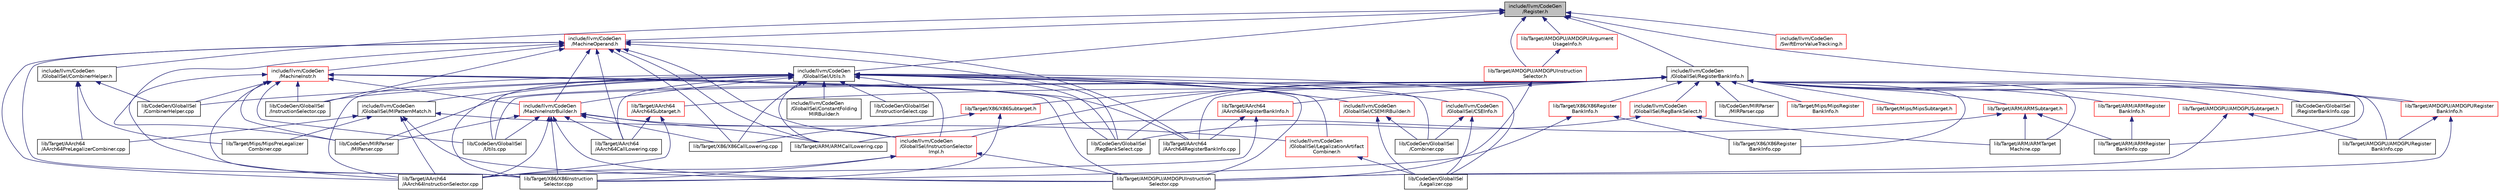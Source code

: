 digraph "include/llvm/CodeGen/Register.h"
{
 // LATEX_PDF_SIZE
  bgcolor="transparent";
  edge [fontname="Helvetica",fontsize="10",labelfontname="Helvetica",labelfontsize="10"];
  node [fontname="Helvetica",fontsize="10",shape="box"];
  Node1 [label="include/llvm/CodeGen\l/Register.h",height=0.2,width=0.4,color="black", fillcolor="grey75", style="filled", fontcolor="black",tooltip=" "];
  Node1 -> Node2 [dir="back",color="midnightblue",fontsize="10",style="solid",fontname="Helvetica"];
  Node2 [label="include/llvm/CodeGen\l/GlobalISel/CombinerHelper.h",height=0.2,width=0.4,color="black",URL="$CombinerHelper_8h.html",tooltip=" "];
  Node2 -> Node3 [dir="back",color="midnightblue",fontsize="10",style="solid",fontname="Helvetica"];
  Node3 [label="lib/CodeGen/GlobalISel\l/CombinerHelper.cpp",height=0.2,width=0.4,color="black",URL="$CombinerHelper_8cpp.html",tooltip=" "];
  Node2 -> Node4 [dir="back",color="midnightblue",fontsize="10",style="solid",fontname="Helvetica"];
  Node4 [label="lib/Target/AArch64\l/AArch64PreLegalizerCombiner.cpp",height=0.2,width=0.4,color="black",URL="$AArch64PreLegalizerCombiner_8cpp.html",tooltip=" "];
  Node2 -> Node5 [dir="back",color="midnightblue",fontsize="10",style="solid",fontname="Helvetica"];
  Node5 [label="lib/Target/Mips/MipsPreLegalizer\lCombiner.cpp",height=0.2,width=0.4,color="black",URL="$MipsPreLegalizerCombiner_8cpp.html",tooltip=" "];
  Node1 -> Node6 [dir="back",color="midnightblue",fontsize="10",style="solid",fontname="Helvetica"];
  Node6 [label="include/llvm/CodeGen\l/GlobalISel/RegisterBankInfo.h",height=0.2,width=0.4,color="black",URL="$RegisterBankInfo_8h.html",tooltip=" "];
  Node6 -> Node7 [dir="back",color="midnightblue",fontsize="10",style="solid",fontname="Helvetica"];
  Node7 [label="include/llvm/CodeGen\l/GlobalISel/InstructionSelector\lImpl.h",height=0.2,width=0.4,color="red",URL="$InstructionSelectorImpl_8h.html",tooltip=" "];
  Node7 -> Node8 [dir="back",color="midnightblue",fontsize="10",style="solid",fontname="Helvetica"];
  Node8 [label="lib/Target/AArch64\l/AArch64InstructionSelector.cpp",height=0.2,width=0.4,color="black",URL="$AArch64InstructionSelector_8cpp.html",tooltip="This file implements the targeting of the InstructionSelector class for AArch64."];
  Node7 -> Node9 [dir="back",color="midnightblue",fontsize="10",style="solid",fontname="Helvetica"];
  Node9 [label="lib/Target/AMDGPU/AMDGPUInstruction\lSelector.cpp",height=0.2,width=0.4,color="black",URL="$AMDGPUInstructionSelector_8cpp.html",tooltip="This file implements the targeting of the InstructionSelector class for AMDGPU."];
  Node7 -> Node12 [dir="back",color="midnightblue",fontsize="10",style="solid",fontname="Helvetica"];
  Node12 [label="lib/Target/X86/X86Instruction\lSelector.cpp",height=0.2,width=0.4,color="black",URL="$X86InstructionSelector_8cpp.html",tooltip="This file implements the targeting of the InstructionSelector class for X86."];
  Node6 -> Node13 [dir="back",color="midnightblue",fontsize="10",style="solid",fontname="Helvetica"];
  Node13 [label="include/llvm/CodeGen\l/GlobalISel/RegBankSelect.h",height=0.2,width=0.4,color="red",URL="$RegBankSelect_8h.html",tooltip=" "];
  Node13 -> Node14 [dir="back",color="midnightblue",fontsize="10",style="solid",fontname="Helvetica"];
  Node14 [label="lib/CodeGen/GlobalISel\l/RegBankSelect.cpp",height=0.2,width=0.4,color="black",URL="$RegBankSelect_8cpp.html",tooltip="This file implements the RegBankSelect class."];
  Node13 -> Node17 [dir="back",color="midnightblue",fontsize="10",style="solid",fontname="Helvetica"];
  Node17 [label="lib/Target/ARM/ARMTarget\lMachine.cpp",height=0.2,width=0.4,color="black",URL="$ARMTargetMachine_8cpp.html",tooltip=" "];
  Node6 -> Node14 [dir="back",color="midnightblue",fontsize="10",style="solid",fontname="Helvetica"];
  Node6 -> Node20 [dir="back",color="midnightblue",fontsize="10",style="solid",fontname="Helvetica"];
  Node20 [label="lib/CodeGen/GlobalISel\l/RegisterBankInfo.cpp",height=0.2,width=0.4,color="black",URL="$RegisterBankInfo_8cpp.html",tooltip="This file implements the RegisterBankInfo class."];
  Node6 -> Node21 [dir="back",color="midnightblue",fontsize="10",style="solid",fontname="Helvetica"];
  Node21 [label="lib/CodeGen/GlobalISel\l/Utils.cpp",height=0.2,width=0.4,color="black",URL="$CodeGen_2GlobalISel_2Utils_8cpp.html",tooltip=" "];
  Node6 -> Node22 [dir="back",color="midnightblue",fontsize="10",style="solid",fontname="Helvetica"];
  Node22 [label="lib/CodeGen/MIRParser\l/MIParser.cpp",height=0.2,width=0.4,color="black",URL="$MIParser_8cpp.html",tooltip=" "];
  Node6 -> Node23 [dir="back",color="midnightblue",fontsize="10",style="solid",fontname="Helvetica"];
  Node23 [label="lib/CodeGen/MIRParser\l/MIRParser.cpp",height=0.2,width=0.4,color="black",URL="$MIRParser_8cpp.html",tooltip=" "];
  Node6 -> Node24 [dir="back",color="midnightblue",fontsize="10",style="solid",fontname="Helvetica"];
  Node24 [label="lib/Target/AArch64\l/AArch64RegisterBankInfo.cpp",height=0.2,width=0.4,color="black",URL="$AArch64RegisterBankInfo_8cpp.html",tooltip="This file implements the targeting of the RegisterBankInfo class for AArch64."];
  Node6 -> Node25 [dir="back",color="midnightblue",fontsize="10",style="solid",fontname="Helvetica"];
  Node25 [label="lib/Target/AArch64\l/AArch64RegisterBankInfo.h",height=0.2,width=0.4,color="red",URL="$AArch64RegisterBankInfo_8h.html",tooltip="This file declares the targeting of the RegisterBankInfo class for AArch64."];
  Node25 -> Node8 [dir="back",color="midnightblue",fontsize="10",style="solid",fontname="Helvetica"];
  Node25 -> Node24 [dir="back",color="midnightblue",fontsize="10",style="solid",fontname="Helvetica"];
  Node6 -> Node27 [dir="back",color="midnightblue",fontsize="10",style="solid",fontname="Helvetica"];
  Node27 [label="lib/Target/AArch64\l/AArch64Subtarget.h",height=0.2,width=0.4,color="red",URL="$AArch64Subtarget_8h.html",tooltip=" "];
  Node27 -> Node31 [dir="back",color="midnightblue",fontsize="10",style="solid",fontname="Helvetica"];
  Node31 [label="lib/Target/AArch64\l/AArch64CallLowering.cpp",height=0.2,width=0.4,color="black",URL="$AArch64CallLowering_8cpp.html",tooltip="This file implements the lowering of LLVM calls to machine code calls for GlobalISel."];
  Node27 -> Node8 [dir="back",color="midnightblue",fontsize="10",style="solid",fontname="Helvetica"];
  Node6 -> Node54 [dir="back",color="midnightblue",fontsize="10",style="solid",fontname="Helvetica"];
  Node54 [label="lib/Target/AMDGPU/AMDGPURegister\lBankInfo.cpp",height=0.2,width=0.4,color="black",URL="$AMDGPURegisterBankInfo_8cpp.html",tooltip="This file implements the targeting of the RegisterBankInfo class for AMDGPU."];
  Node6 -> Node55 [dir="back",color="midnightblue",fontsize="10",style="solid",fontname="Helvetica"];
  Node55 [label="lib/Target/AMDGPU/AMDGPURegister\lBankInfo.h",height=0.2,width=0.4,color="red",URL="$AMDGPURegisterBankInfo_8h.html",tooltip="This file declares the targeting of the RegisterBankInfo class for AMDGPU."];
  Node55 -> Node9 [dir="back",color="midnightblue",fontsize="10",style="solid",fontname="Helvetica"];
  Node55 -> Node54 [dir="back",color="midnightblue",fontsize="10",style="solid",fontname="Helvetica"];
  Node6 -> Node58 [dir="back",color="midnightblue",fontsize="10",style="solid",fontname="Helvetica"];
  Node58 [label="lib/Target/AMDGPU/AMDGPUSubtarget.h",height=0.2,width=0.4,color="red",URL="$AMDGPUSubtarget_8h.html",tooltip="AMDGPU specific subclass of TargetSubtarget."];
  Node58 -> Node9 [dir="back",color="midnightblue",fontsize="10",style="solid",fontname="Helvetica"];
  Node58 -> Node54 [dir="back",color="midnightblue",fontsize="10",style="solid",fontname="Helvetica"];
  Node6 -> Node134 [dir="back",color="midnightblue",fontsize="10",style="solid",fontname="Helvetica"];
  Node134 [label="lib/Target/ARM/ARMRegister\lBankInfo.cpp",height=0.2,width=0.4,color="black",URL="$ARMRegisterBankInfo_8cpp.html",tooltip="This file implements the targeting of the RegisterBankInfo class for ARM."];
  Node6 -> Node135 [dir="back",color="midnightblue",fontsize="10",style="solid",fontname="Helvetica"];
  Node135 [label="lib/Target/ARM/ARMRegister\lBankInfo.h",height=0.2,width=0.4,color="red",URL="$ARMRegisterBankInfo_8h.html",tooltip="This file declares the targeting of the RegisterBankInfo class for ARM."];
  Node135 -> Node134 [dir="back",color="midnightblue",fontsize="10",style="solid",fontname="Helvetica"];
  Node6 -> Node137 [dir="back",color="midnightblue",fontsize="10",style="solid",fontname="Helvetica"];
  Node137 [label="lib/Target/ARM/ARMSubtarget.h",height=0.2,width=0.4,color="red",URL="$ARMSubtarget_8h.html",tooltip=" "];
  Node137 -> Node144 [dir="back",color="midnightblue",fontsize="10",style="solid",fontname="Helvetica"];
  Node144 [label="lib/Target/ARM/ARMCallLowering.cpp",height=0.2,width=0.4,color="black",URL="$ARMCallLowering_8cpp.html",tooltip="This file implements the lowering of LLVM calls to machine code calls for GlobalISel."];
  Node137 -> Node134 [dir="back",color="midnightblue",fontsize="10",style="solid",fontname="Helvetica"];
  Node137 -> Node17 [dir="back",color="midnightblue",fontsize="10",style="solid",fontname="Helvetica"];
  Node6 -> Node17 [dir="back",color="midnightblue",fontsize="10",style="solid",fontname="Helvetica"];
  Node6 -> Node172 [dir="back",color="midnightblue",fontsize="10",style="solid",fontname="Helvetica"];
  Node172 [label="lib/Target/Mips/MipsRegister\lBankInfo.h",height=0.2,width=0.4,color="red",URL="$MipsRegisterBankInfo_8h.html",tooltip="This file declares the targeting of the RegisterBankInfo class for Mips."];
  Node6 -> Node175 [dir="back",color="midnightblue",fontsize="10",style="solid",fontname="Helvetica"];
  Node175 [label="lib/Target/Mips/MipsSubtarget.h",height=0.2,width=0.4,color="red",URL="$MipsSubtarget_8h.html",tooltip=" "];
  Node6 -> Node211 [dir="back",color="midnightblue",fontsize="10",style="solid",fontname="Helvetica"];
  Node211 [label="lib/Target/X86/X86Register\lBankInfo.cpp",height=0.2,width=0.4,color="black",URL="$X86RegisterBankInfo_8cpp.html",tooltip="This file implements the targeting of the RegisterBankInfo class for X86."];
  Node6 -> Node212 [dir="back",color="midnightblue",fontsize="10",style="solid",fontname="Helvetica"];
  Node212 [label="lib/Target/X86/X86Register\lBankInfo.h",height=0.2,width=0.4,color="red",URL="$X86RegisterBankInfo_8h.html",tooltip="This file declares the targeting of the RegisterBankInfo class for X86."];
  Node212 -> Node12 [dir="back",color="midnightblue",fontsize="10",style="solid",fontname="Helvetica"];
  Node212 -> Node211 [dir="back",color="midnightblue",fontsize="10",style="solid",fontname="Helvetica"];
  Node6 -> Node214 [dir="back",color="midnightblue",fontsize="10",style="solid",fontname="Helvetica"];
  Node214 [label="lib/Target/X86/X86Subtarget.h",height=0.2,width=0.4,color="red",URL="$X86Subtarget_8h.html",tooltip=" "];
  Node214 -> Node220 [dir="back",color="midnightblue",fontsize="10",style="solid",fontname="Helvetica"];
  Node220 [label="lib/Target/X86/X86CallLowering.cpp",height=0.2,width=0.4,color="black",URL="$X86CallLowering_8cpp.html",tooltip="This file implements the lowering of LLVM calls to machine code calls for GlobalISel."];
  Node214 -> Node12 [dir="back",color="midnightblue",fontsize="10",style="solid",fontname="Helvetica"];
  Node1 -> Node252 [dir="back",color="midnightblue",fontsize="10",style="solid",fontname="Helvetica"];
  Node252 [label="include/llvm/CodeGen\l/GlobalISel/Utils.h",height=0.2,width=0.4,color="black",URL="$llvm_2CodeGen_2GlobalISel_2Utils_8h.html",tooltip=" "];
  Node252 -> Node253 [dir="back",color="midnightblue",fontsize="10",style="solid",fontname="Helvetica"];
  Node253 [label="include/llvm/CodeGen\l/GlobalISel/CSEInfo.h",height=0.2,width=0.4,color="red",URL="$CSEInfo_8h.html",tooltip=" "];
  Node253 -> Node259 [dir="back",color="midnightblue",fontsize="10",style="solid",fontname="Helvetica"];
  Node259 [label="lib/CodeGen/GlobalISel\l/Combiner.cpp",height=0.2,width=0.4,color="black",URL="$Combiner_8cpp.html",tooltip=" "];
  Node253 -> Node260 [dir="back",color="midnightblue",fontsize="10",style="solid",fontname="Helvetica"];
  Node260 [label="lib/CodeGen/GlobalISel\l/Legalizer.cpp",height=0.2,width=0.4,color="black",URL="$Legalizer_8cpp.html",tooltip=" "];
  Node252 -> Node255 [dir="back",color="midnightblue",fontsize="10",style="solid",fontname="Helvetica"];
  Node255 [label="include/llvm/CodeGen\l/GlobalISel/CSEMIRBuilder.h",height=0.2,width=0.4,color="red",URL="$CSEMIRBuilder_8h.html",tooltip="This file implements a version of MachineIRBuilder which CSEs insts within a MachineBasicBlock."];
  Node255 -> Node259 [dir="back",color="midnightblue",fontsize="10",style="solid",fontname="Helvetica"];
  Node255 -> Node260 [dir="back",color="midnightblue",fontsize="10",style="solid",fontname="Helvetica"];
  Node252 -> Node262 [dir="back",color="midnightblue",fontsize="10",style="solid",fontname="Helvetica"];
  Node262 [label="include/llvm/CodeGen\l/GlobalISel/ConstantFolding\lMIRBuilder.h",height=0.2,width=0.4,color="black",URL="$ConstantFoldingMIRBuilder_8h.html",tooltip="This file implements a version of MachineIRBuilder which does trivial constant folding."];
  Node252 -> Node7 [dir="back",color="midnightblue",fontsize="10",style="solid",fontname="Helvetica"];
  Node252 -> Node263 [dir="back",color="midnightblue",fontsize="10",style="solid",fontname="Helvetica"];
  Node263 [label="include/llvm/CodeGen\l/GlobalISel/LegalizationArtifact\lCombiner.h",height=0.2,width=0.4,color="red",URL="$LegalizationArtifactCombiner_8h.html",tooltip=" "];
  Node263 -> Node260 [dir="back",color="midnightblue",fontsize="10",style="solid",fontname="Helvetica"];
  Node252 -> Node272 [dir="back",color="midnightblue",fontsize="10",style="solid",fontname="Helvetica"];
  Node272 [label="include/llvm/CodeGen\l/GlobalISel/MIPatternMatch.h",height=0.2,width=0.4,color="black",URL="$MIPatternMatch_8h.html",tooltip=" "];
  Node272 -> Node263 [dir="back",color="midnightblue",fontsize="10",style="solid",fontname="Helvetica"];
  Node272 -> Node8 [dir="back",color="midnightblue",fontsize="10",style="solid",fontname="Helvetica"];
  Node272 -> Node4 [dir="back",color="midnightblue",fontsize="10",style="solid",fontname="Helvetica"];
  Node272 -> Node9 [dir="back",color="midnightblue",fontsize="10",style="solid",fontname="Helvetica"];
  Node272 -> Node5 [dir="back",color="midnightblue",fontsize="10",style="solid",fontname="Helvetica"];
  Node252 -> Node273 [dir="back",color="midnightblue",fontsize="10",style="solid",fontname="Helvetica"];
  Node273 [label="include/llvm/CodeGen\l/MachineInstrBuilder.h",height=0.2,width=0.4,color="red",URL="$MachineInstrBuilder_8h.html",tooltip=" "];
  Node273 -> Node7 [dir="back",color="midnightblue",fontsize="10",style="solid",fontname="Helvetica"];
  Node273 -> Node21 [dir="back",color="midnightblue",fontsize="10",style="solid",fontname="Helvetica"];
  Node273 -> Node22 [dir="back",color="midnightblue",fontsize="10",style="solid",fontname="Helvetica"];
  Node273 -> Node31 [dir="back",color="midnightblue",fontsize="10",style="solid",fontname="Helvetica"];
  Node273 -> Node8 [dir="back",color="midnightblue",fontsize="10",style="solid",fontname="Helvetica"];
  Node273 -> Node9 [dir="back",color="midnightblue",fontsize="10",style="solid",fontname="Helvetica"];
  Node273 -> Node144 [dir="back",color="midnightblue",fontsize="10",style="solid",fontname="Helvetica"];
  Node273 -> Node220 [dir="back",color="midnightblue",fontsize="10",style="solid",fontname="Helvetica"];
  Node273 -> Node12 [dir="back",color="midnightblue",fontsize="10",style="solid",fontname="Helvetica"];
  Node252 -> Node259 [dir="back",color="midnightblue",fontsize="10",style="solid",fontname="Helvetica"];
  Node252 -> Node3 [dir="back",color="midnightblue",fontsize="10",style="solid",fontname="Helvetica"];
  Node252 -> Node484 [dir="back",color="midnightblue",fontsize="10",style="solid",fontname="Helvetica"];
  Node484 [label="lib/CodeGen/GlobalISel\l/InstructionSelect.cpp",height=0.2,width=0.4,color="black",URL="$InstructionSelect_8cpp.html",tooltip="This file implements the InstructionSelect class."];
  Node252 -> Node485 [dir="back",color="midnightblue",fontsize="10",style="solid",fontname="Helvetica"];
  Node485 [label="lib/CodeGen/GlobalISel\l/InstructionSelector.cpp",height=0.2,width=0.4,color="black",URL="$InstructionSelector_8cpp.html",tooltip="This file implements the InstructionSelector class."];
  Node252 -> Node260 [dir="back",color="midnightblue",fontsize="10",style="solid",fontname="Helvetica"];
  Node252 -> Node14 [dir="back",color="midnightblue",fontsize="10",style="solid",fontname="Helvetica"];
  Node252 -> Node21 [dir="back",color="midnightblue",fontsize="10",style="solid",fontname="Helvetica"];
  Node252 -> Node31 [dir="back",color="midnightblue",fontsize="10",style="solid",fontname="Helvetica"];
  Node252 -> Node8 [dir="back",color="midnightblue",fontsize="10",style="solid",fontname="Helvetica"];
  Node252 -> Node9 [dir="back",color="midnightblue",fontsize="10",style="solid",fontname="Helvetica"];
  Node252 -> Node144 [dir="back",color="midnightblue",fontsize="10",style="solid",fontname="Helvetica"];
  Node252 -> Node220 [dir="back",color="midnightblue",fontsize="10",style="solid",fontname="Helvetica"];
  Node252 -> Node12 [dir="back",color="midnightblue",fontsize="10",style="solid",fontname="Helvetica"];
  Node1 -> Node486 [dir="back",color="midnightblue",fontsize="10",style="solid",fontname="Helvetica"];
  Node486 [label="include/llvm/CodeGen\l/MachineOperand.h",height=0.2,width=0.4,color="red",URL="$MachineOperand_8h.html",tooltip=" "];
  Node486 -> Node7 [dir="back",color="midnightblue",fontsize="10",style="solid",fontname="Helvetica"];
  Node486 -> Node487 [dir="back",color="midnightblue",fontsize="10",style="solid",fontname="Helvetica"];
  Node487 [label="include/llvm/CodeGen\l/MachineInstr.h",height=0.2,width=0.4,color="red",URL="$MachineInstr_8h.html",tooltip=" "];
  Node487 -> Node273 [dir="back",color="midnightblue",fontsize="10",style="solid",fontname="Helvetica"];
  Node487 -> Node3 [dir="back",color="midnightblue",fontsize="10",style="solid",fontname="Helvetica"];
  Node487 -> Node485 [dir="back",color="midnightblue",fontsize="10",style="solid",fontname="Helvetica"];
  Node487 -> Node14 [dir="back",color="midnightblue",fontsize="10",style="solid",fontname="Helvetica"];
  Node487 -> Node21 [dir="back",color="midnightblue",fontsize="10",style="solid",fontname="Helvetica"];
  Node487 -> Node22 [dir="back",color="midnightblue",fontsize="10",style="solid",fontname="Helvetica"];
  Node487 -> Node8 [dir="back",color="midnightblue",fontsize="10",style="solid",fontname="Helvetica"];
  Node487 -> Node24 [dir="back",color="midnightblue",fontsize="10",style="solid",fontname="Helvetica"];
  Node487 -> Node9 [dir="back",color="midnightblue",fontsize="10",style="solid",fontname="Helvetica"];
  Node487 -> Node12 [dir="back",color="midnightblue",fontsize="10",style="solid",fontname="Helvetica"];
  Node486 -> Node273 [dir="back",color="midnightblue",fontsize="10",style="solid",fontname="Helvetica"];
  Node486 -> Node485 [dir="back",color="midnightblue",fontsize="10",style="solid",fontname="Helvetica"];
  Node486 -> Node14 [dir="back",color="midnightblue",fontsize="10",style="solid",fontname="Helvetica"];
  Node486 -> Node22 [dir="back",color="midnightblue",fontsize="10",style="solid",fontname="Helvetica"];
  Node486 -> Node31 [dir="back",color="midnightblue",fontsize="10",style="solid",fontname="Helvetica"];
  Node486 -> Node8 [dir="back",color="midnightblue",fontsize="10",style="solid",fontname="Helvetica"];
  Node486 -> Node24 [dir="back",color="midnightblue",fontsize="10",style="solid",fontname="Helvetica"];
  Node486 -> Node144 [dir="back",color="midnightblue",fontsize="10",style="solid",fontname="Helvetica"];
  Node486 -> Node220 [dir="back",color="midnightblue",fontsize="10",style="solid",fontname="Helvetica"];
  Node486 -> Node12 [dir="back",color="midnightblue",fontsize="10",style="solid",fontname="Helvetica"];
  Node1 -> Node1079 [dir="back",color="midnightblue",fontsize="10",style="solid",fontname="Helvetica"];
  Node1079 [label="include/llvm/CodeGen\l/SwiftErrorValueTracking.h",height=0.2,width=0.4,color="red",URL="$SwiftErrorValueTracking_8h.html",tooltip=" "];
  Node1 -> Node1080 [dir="back",color="midnightblue",fontsize="10",style="solid",fontname="Helvetica"];
  Node1080 [label="lib/Target/AMDGPU/AMDGPUArgument\lUsageInfo.h",height=0.2,width=0.4,color="red",URL="$AMDGPUArgumentUsageInfo_8h.html",tooltip=" "];
  Node1080 -> Node1081 [dir="back",color="midnightblue",fontsize="10",style="solid",fontname="Helvetica"];
  Node1081 [label="lib/Target/AMDGPU/AMDGPUInstruction\lSelector.h",height=0.2,width=0.4,color="red",URL="$AMDGPUInstructionSelector_8h.html",tooltip="This file declares the targeting of the InstructionSelector class for AMDGPU."];
  Node1081 -> Node9 [dir="back",color="midnightblue",fontsize="10",style="solid",fontname="Helvetica"];
  Node1 -> Node1081 [dir="back",color="midnightblue",fontsize="10",style="solid",fontname="Helvetica"];
  Node1 -> Node55 [dir="back",color="midnightblue",fontsize="10",style="solid",fontname="Helvetica"];
}
